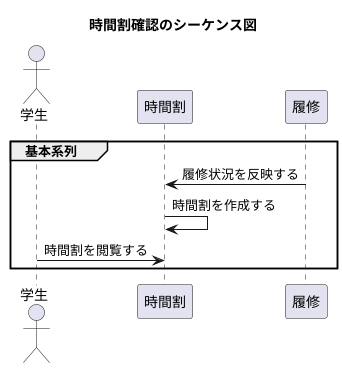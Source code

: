 @startuml 6-3
title 時間割確認のシーケンス図
'クラス等
actor 学生 as foo1
participant 時間割 as foo3
participant 履修 as foo2


group 基本系列
    foo2 -> foo3 : 履修状況を反映する
    foo3 -> foo3 : 時間割を作成する
    foo1 -> foo3 : 時間割を閲覧する
end

@enduml
